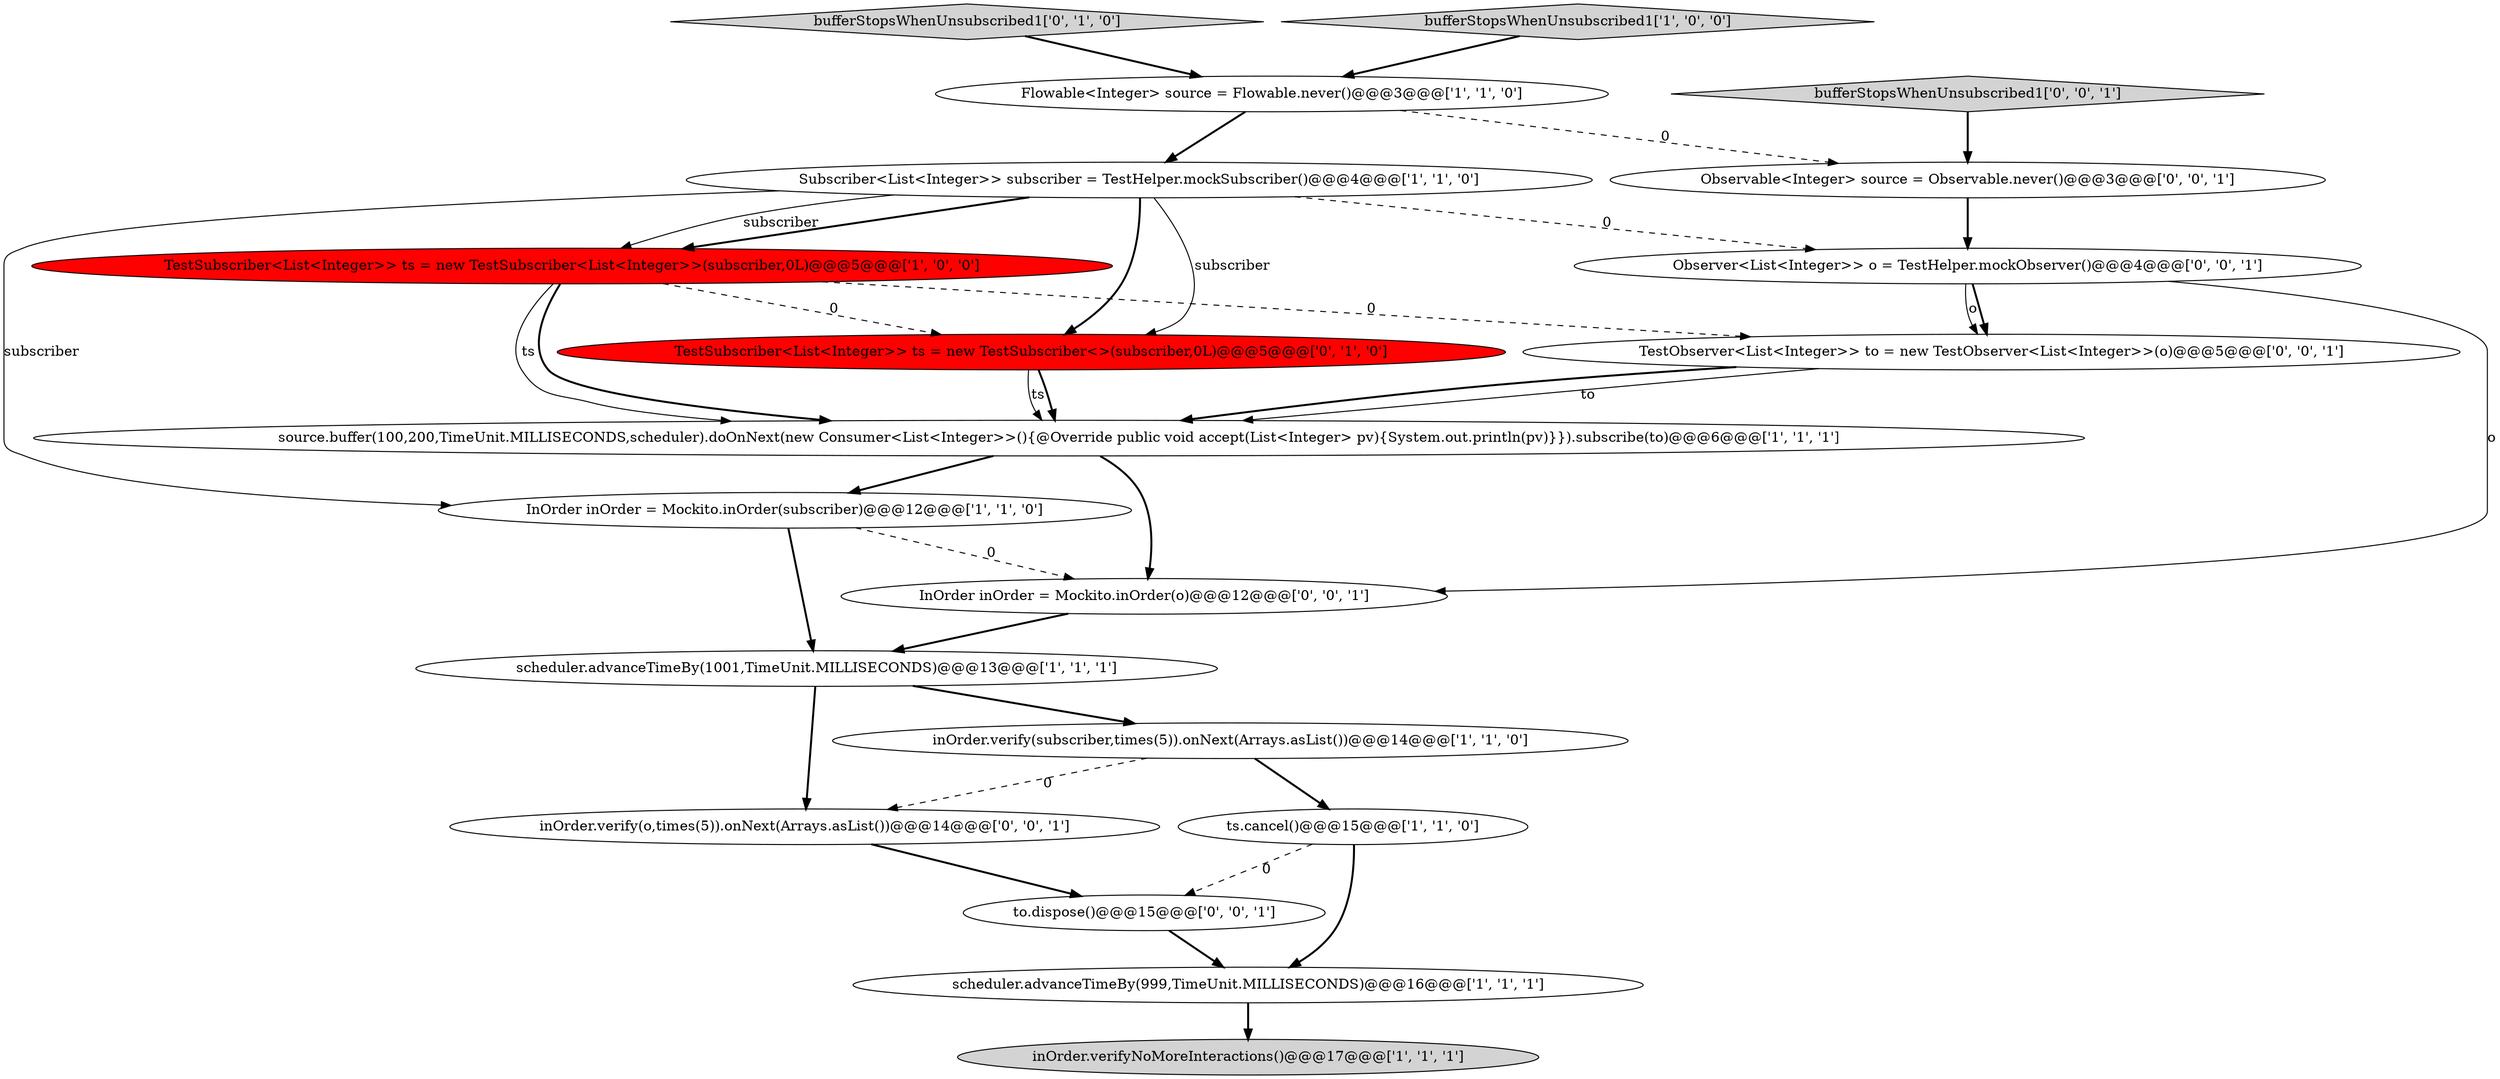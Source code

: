 digraph {
2 [style = filled, label = "Flowable<Integer> source = Flowable.never()@@@3@@@['1', '1', '0']", fillcolor = white, shape = ellipse image = "AAA0AAABBB1BBB"];
9 [style = filled, label = "scheduler.advanceTimeBy(999,TimeUnit.MILLISECONDS)@@@16@@@['1', '1', '1']", fillcolor = white, shape = ellipse image = "AAA0AAABBB1BBB"];
12 [style = filled, label = "TestSubscriber<List<Integer>> ts = new TestSubscriber<>(subscriber,0L)@@@5@@@['0', '1', '0']", fillcolor = red, shape = ellipse image = "AAA1AAABBB2BBB"];
1 [style = filled, label = "scheduler.advanceTimeBy(1001,TimeUnit.MILLISECONDS)@@@13@@@['1', '1', '1']", fillcolor = white, shape = ellipse image = "AAA0AAABBB1BBB"];
6 [style = filled, label = "InOrder inOrder = Mockito.inOrder(subscriber)@@@12@@@['1', '1', '0']", fillcolor = white, shape = ellipse image = "AAA0AAABBB1BBB"];
0 [style = filled, label = "source.buffer(100,200,TimeUnit.MILLISECONDS,scheduler).doOnNext(new Consumer<List<Integer>>(){@Override public void accept(List<Integer> pv){System.out.println(pv)}}).subscribe(to)@@@6@@@['1', '1', '1']", fillcolor = white, shape = ellipse image = "AAA0AAABBB1BBB"];
10 [style = filled, label = "inOrder.verify(subscriber,times(5)).onNext(Arrays.asList())@@@14@@@['1', '1', '0']", fillcolor = white, shape = ellipse image = "AAA0AAABBB1BBB"];
11 [style = filled, label = "bufferStopsWhenUnsubscribed1['0', '1', '0']", fillcolor = lightgray, shape = diamond image = "AAA0AAABBB2BBB"];
16 [style = filled, label = "InOrder inOrder = Mockito.inOrder(o)@@@12@@@['0', '0', '1']", fillcolor = white, shape = ellipse image = "AAA0AAABBB3BBB"];
18 [style = filled, label = "inOrder.verify(o,times(5)).onNext(Arrays.asList())@@@14@@@['0', '0', '1']", fillcolor = white, shape = ellipse image = "AAA0AAABBB3BBB"];
5 [style = filled, label = "inOrder.verifyNoMoreInteractions()@@@17@@@['1', '1', '1']", fillcolor = lightgray, shape = ellipse image = "AAA0AAABBB1BBB"];
13 [style = filled, label = "Observable<Integer> source = Observable.never()@@@3@@@['0', '0', '1']", fillcolor = white, shape = ellipse image = "AAA0AAABBB3BBB"];
3 [style = filled, label = "TestSubscriber<List<Integer>> ts = new TestSubscriber<List<Integer>>(subscriber,0L)@@@5@@@['1', '0', '0']", fillcolor = red, shape = ellipse image = "AAA1AAABBB1BBB"];
4 [style = filled, label = "bufferStopsWhenUnsubscribed1['1', '0', '0']", fillcolor = lightgray, shape = diamond image = "AAA0AAABBB1BBB"];
7 [style = filled, label = "Subscriber<List<Integer>> subscriber = TestHelper.mockSubscriber()@@@4@@@['1', '1', '0']", fillcolor = white, shape = ellipse image = "AAA0AAABBB1BBB"];
19 [style = filled, label = "to.dispose()@@@15@@@['0', '0', '1']", fillcolor = white, shape = ellipse image = "AAA0AAABBB3BBB"];
14 [style = filled, label = "bufferStopsWhenUnsubscribed1['0', '0', '1']", fillcolor = lightgray, shape = diamond image = "AAA0AAABBB3BBB"];
8 [style = filled, label = "ts.cancel()@@@15@@@['1', '1', '0']", fillcolor = white, shape = ellipse image = "AAA0AAABBB1BBB"];
17 [style = filled, label = "Observer<List<Integer>> o = TestHelper.mockObserver()@@@4@@@['0', '0', '1']", fillcolor = white, shape = ellipse image = "AAA0AAABBB3BBB"];
15 [style = filled, label = "TestObserver<List<Integer>> to = new TestObserver<List<Integer>>(o)@@@5@@@['0', '0', '1']", fillcolor = white, shape = ellipse image = "AAA0AAABBB3BBB"];
8->19 [style = dashed, label="0"];
0->16 [style = bold, label=""];
7->12 [style = solid, label="subscriber"];
0->6 [style = bold, label=""];
7->12 [style = bold, label=""];
17->15 [style = solid, label="o"];
17->16 [style = solid, label="o"];
7->17 [style = dashed, label="0"];
18->19 [style = bold, label=""];
12->0 [style = solid, label="ts"];
1->18 [style = bold, label=""];
4->2 [style = bold, label=""];
7->6 [style = solid, label="subscriber"];
12->0 [style = bold, label=""];
11->2 [style = bold, label=""];
7->3 [style = bold, label=""];
3->0 [style = bold, label=""];
7->3 [style = solid, label="subscriber"];
6->1 [style = bold, label=""];
13->17 [style = bold, label=""];
6->16 [style = dashed, label="0"];
3->12 [style = dashed, label="0"];
10->8 [style = bold, label=""];
16->1 [style = bold, label=""];
19->9 [style = bold, label=""];
2->13 [style = dashed, label="0"];
15->0 [style = solid, label="to"];
15->0 [style = bold, label=""];
17->15 [style = bold, label=""];
8->9 [style = bold, label=""];
9->5 [style = bold, label=""];
3->15 [style = dashed, label="0"];
3->0 [style = solid, label="ts"];
2->7 [style = bold, label=""];
14->13 [style = bold, label=""];
1->10 [style = bold, label=""];
10->18 [style = dashed, label="0"];
}
